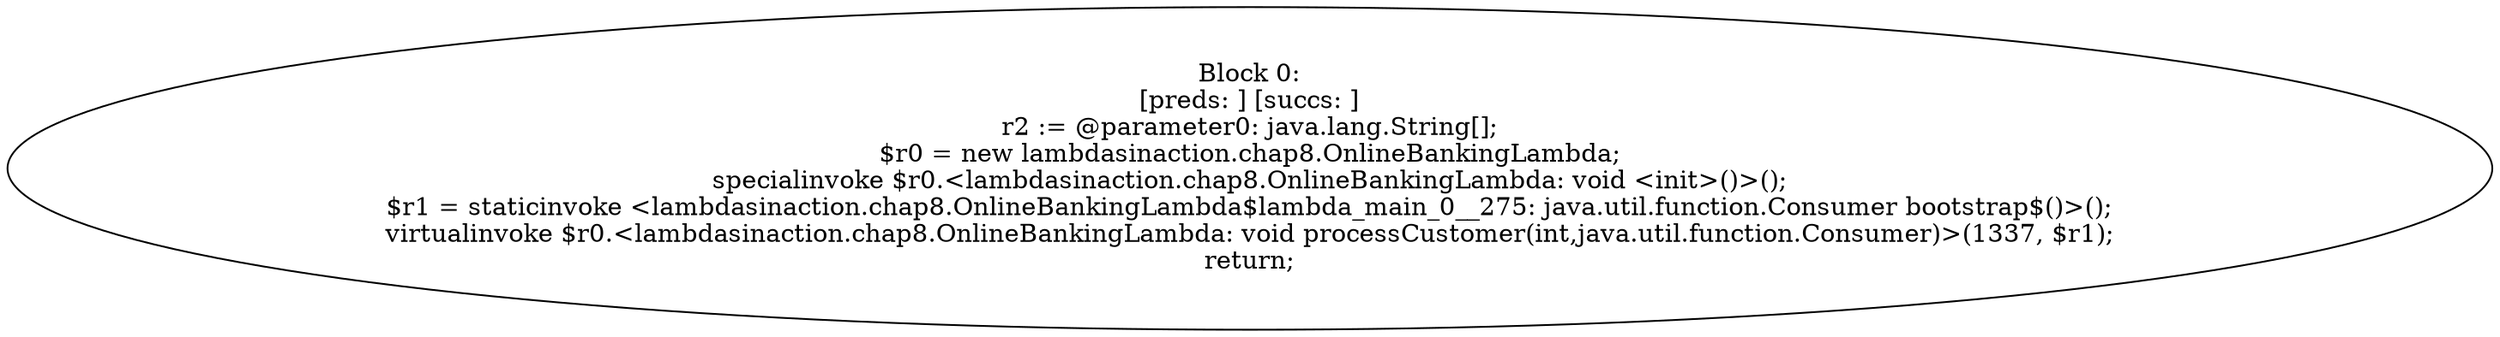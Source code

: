 digraph "unitGraph" {
    "Block 0:
[preds: ] [succs: ]
r2 := @parameter0: java.lang.String[];
$r0 = new lambdasinaction.chap8.OnlineBankingLambda;
specialinvoke $r0.<lambdasinaction.chap8.OnlineBankingLambda: void <init>()>();
$r1 = staticinvoke <lambdasinaction.chap8.OnlineBankingLambda$lambda_main_0__275: java.util.function.Consumer bootstrap$()>();
virtualinvoke $r0.<lambdasinaction.chap8.OnlineBankingLambda: void processCustomer(int,java.util.function.Consumer)>(1337, $r1);
return;
"
}
